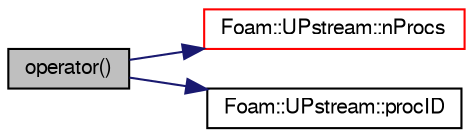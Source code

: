 digraph "operator()"
{
  bgcolor="transparent";
  edge [fontname="FreeSans",fontsize="10",labelfontname="FreeSans",labelfontsize="10"];
  node [fontname="FreeSans",fontsize="10",shape=record];
  rankdir="LR";
  Node0 [label="operator()",height=0.2,width=0.4,color="black", fillcolor="grey75", style="filled", fontcolor="black"];
  Node0 -> Node1 [color="midnightblue",fontsize="10",style="solid",fontname="FreeSans"];
  Node1 [label="Foam::UPstream::nProcs",height=0.2,width=0.4,color="red",URL="$a26270.html#aada0e04d8127eda8ee95be0772754a4f",tooltip="Number of processes in parallel run. "];
  Node0 -> Node3 [color="midnightblue",fontsize="10",style="solid",fontname="FreeSans"];
  Node3 [label="Foam::UPstream::procID",height=0.2,width=0.4,color="black",URL="$a26270.html#a84f704bb2ea57d6cc5f9da9ea5f0a660",tooltip="Process ID of given process index. "];
}
